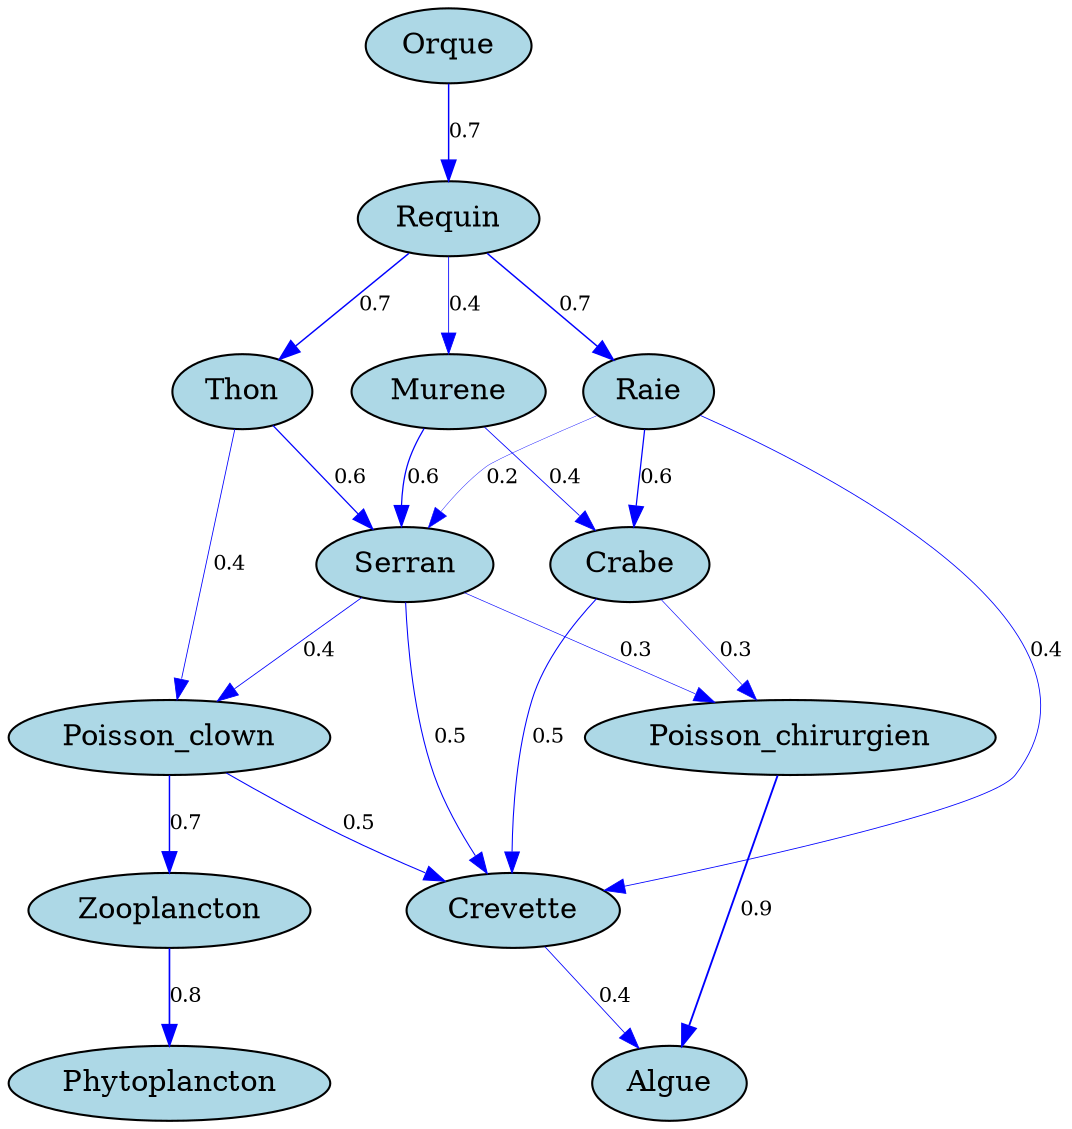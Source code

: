 digraph trophic_network {
    node [style=filled, fillcolor=lightblue, fontcolor=black];
    edge [color=gray, fontsize=10];
    "Crevette" -> "Algue" [label="0.4", color=blue, penwidth=0.4];
    "Poisson_chirurgien" -> "Algue" [label="0.9", color=blue, penwidth=0.9];
    "Zooplancton" -> "Phytoplancton" [label="0.8", color=blue, penwidth=0.8];
    "Poisson_clown" -> "Crevette" [label="0.5", color=blue, penwidth=0.5];
    "Poisson_clown" -> "Zooplancton" [label="0.7", color=blue, penwidth=0.7];
    "Thon" -> "Poisson_clown" [label="0.4", color=blue, penwidth=0.4];
    "Thon" -> "Serran" [label="0.6", color=blue, penwidth=0.6];
    "Serran" -> "Crevette" [label="0.5", color=blue, penwidth=0.5];
    "Serran" -> "Poisson_chirurgien" [label="0.3", color=blue, penwidth=0.3];
    "Serran" -> "Poisson_clown" [label="0.4", color=blue, penwidth=0.4];
    "Raie" -> "Crevette" [label="0.4", color=blue, penwidth=0.4];
    "Raie" -> "Serran" [label="0.2", color=blue, penwidth=0.2];
    "Raie" -> "Crabe" [label="0.6", color=blue, penwidth=0.6];
    "Crabe" -> "Crevette" [label="0.5", color=blue, penwidth=0.5];
    "Crabe" -> "Poisson_chirurgien" [label="0.3", color=blue, penwidth=0.3];
    "Requin" -> "Thon" [label="0.7", color=blue, penwidth=0.7];
    "Requin" -> "Raie" [label="0.7", color=blue, penwidth=0.7];
    "Requin" -> "Murene" [label="0.4", color=blue, penwidth=0.4];
    "Murene" -> "Serran" [label="0.6", color=blue, penwidth=0.6];
    "Murene" -> "Crabe" [label="0.4", color=blue, penwidth=0.4];
    "Orque" -> "Requin" [label="0.7", color=blue, penwidth=0.7];
}
